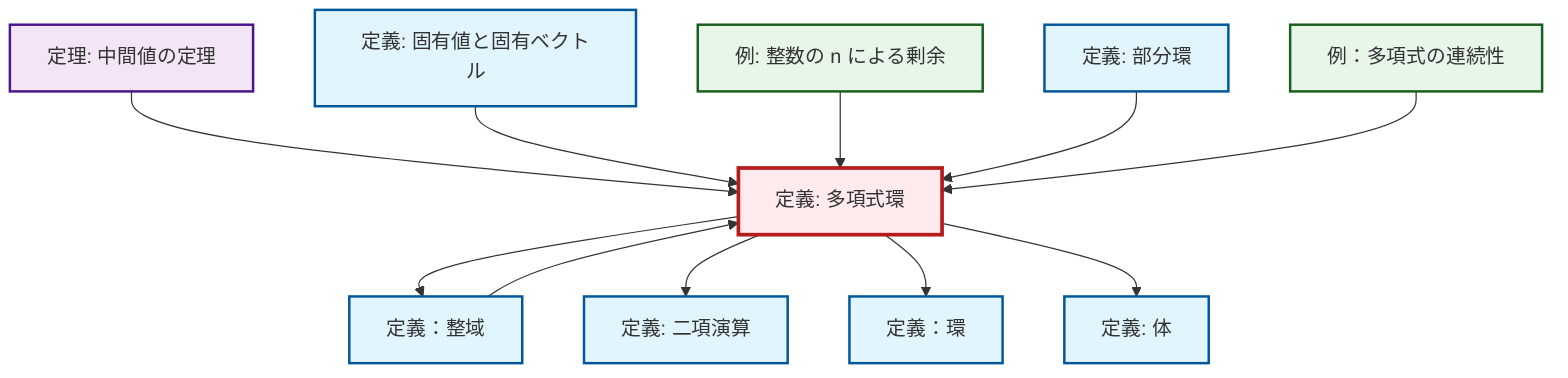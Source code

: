 graph TD
    classDef definition fill:#e1f5fe,stroke:#01579b,stroke-width:2px
    classDef theorem fill:#f3e5f5,stroke:#4a148c,stroke-width:2px
    classDef axiom fill:#fff3e0,stroke:#e65100,stroke-width:2px
    classDef example fill:#e8f5e9,stroke:#1b5e20,stroke-width:2px
    classDef current fill:#ffebee,stroke:#b71c1c,stroke-width:3px
    ex-polynomial-continuity["例：多項式の連続性"]:::example
    def-binary-operation["定義: 二項演算"]:::definition
    def-eigenvalue-eigenvector["定義: 固有値と固有ベクトル"]:::definition
    def-integral-domain["定義：整域"]:::definition
    def-subring["定義: 部分環"]:::definition
    ex-quotient-integers-mod-n["例: 整数の n による剰余"]:::example
    def-polynomial-ring["定義: 多項式環"]:::definition
    def-ring["定義：環"]:::definition
    thm-intermediate-value["定理: 中間値の定理"]:::theorem
    def-field["定義: 体"]:::definition
    def-polynomial-ring --> def-integral-domain
    thm-intermediate-value --> def-polynomial-ring
    def-polynomial-ring --> def-binary-operation
    def-eigenvalue-eigenvector --> def-polynomial-ring
    def-integral-domain --> def-polynomial-ring
    ex-quotient-integers-mod-n --> def-polynomial-ring
    def-subring --> def-polynomial-ring
    def-polynomial-ring --> def-ring
    ex-polynomial-continuity --> def-polynomial-ring
    def-polynomial-ring --> def-field
    class def-polynomial-ring current